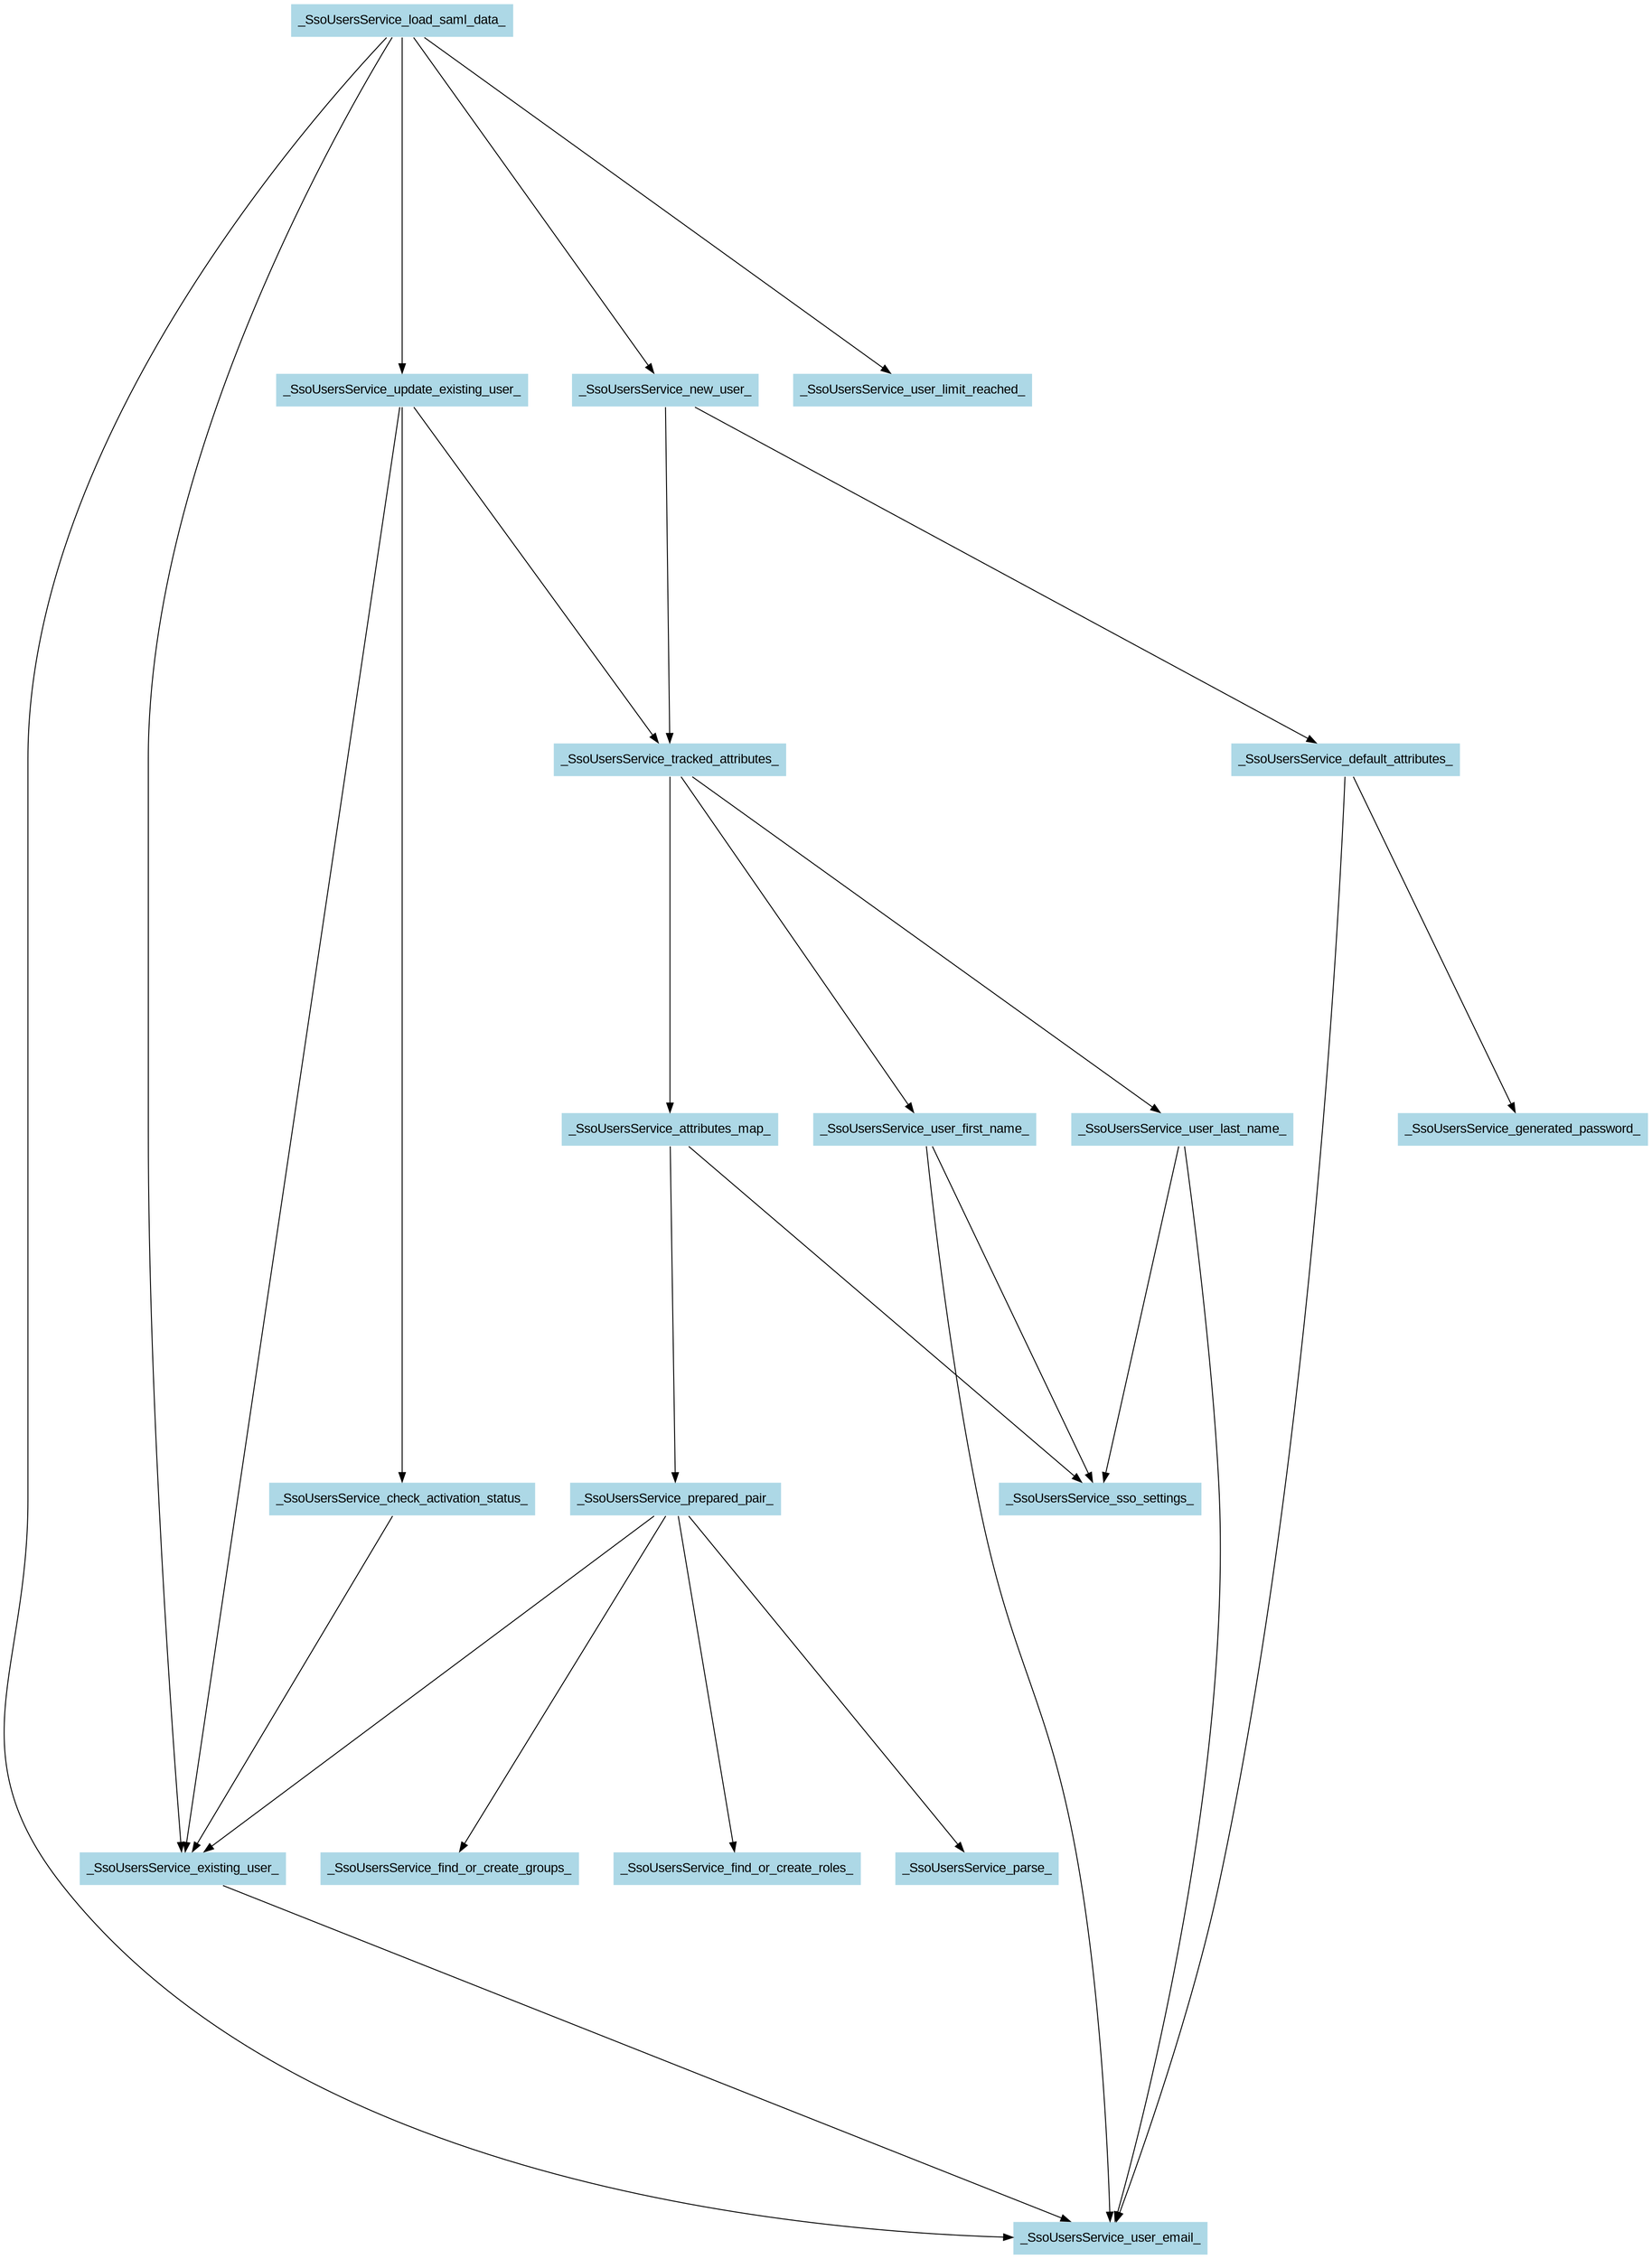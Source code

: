 digraph CallGraph {
ranksep=5;
nodesep=0.5;
node [fontname=Arial];
edge [fontname=Arial];
_SsoUsersService_load_saml_data_ -> _SsoUsersService_user_email_;
_SsoUsersService_load_saml_data_ [shape=box, style=filled, fillcolor=lightblue  , color=white];
_SsoUsersService_user_email_ [shape=box, style=filled, fillcolor=lightblue  , color=white];
_SsoUsersService_load_saml_data_ -> _SsoUsersService_existing_user_;
_SsoUsersService_existing_user_ [shape=box, style=filled, fillcolor=lightblue  , color=white];
_SsoUsersService_load_saml_data_ -> _SsoUsersService_update_existing_user_;
_SsoUsersService_update_existing_user_ [shape=box, style=filled, fillcolor=lightblue  , color=white];
_SsoUsersService_load_saml_data_ -> _SsoUsersService_user_limit_reached_;
_SsoUsersService_user_limit_reached_ [shape=box, style=filled, fillcolor=lightblue  , color=white];
_SsoUsersService_load_saml_data_ -> _SsoUsersService_new_user_;
_SsoUsersService_new_user_ [shape=box, style=filled, fillcolor=lightblue  , color=white];
_SsoUsersService_new_user_ -> _SsoUsersService_default_attributes_;
_SsoUsersService_default_attributes_ [shape=box, style=filled, fillcolor=lightblue  , color=white];
_SsoUsersService_new_user_ -> _SsoUsersService_tracked_attributes_;
_SsoUsersService_tracked_attributes_ [shape=box, style=filled, fillcolor=lightblue  , color=white];
_SsoUsersService_existing_user_ -> _SsoUsersService_user_email_;
_SsoUsersService_check_activation_status_ -> _SsoUsersService_existing_user_;
_SsoUsersService_check_activation_status_ [shape=box, style=filled, fillcolor=lightblue  , color=white];
_SsoUsersService_update_existing_user_ -> _SsoUsersService_existing_user_;
_SsoUsersService_update_existing_user_ -> _SsoUsersService_tracked_attributes_;
_SsoUsersService_update_existing_user_ -> _SsoUsersService_check_activation_status_;
_SsoUsersService_default_attributes_ -> _SsoUsersService_user_email_;
_SsoUsersService_default_attributes_ -> _SsoUsersService_generated_password_;
_SsoUsersService_generated_password_ [shape=box, style=filled, fillcolor=lightblue  , color=white];
_SsoUsersService_tracked_attributes_ -> _SsoUsersService_user_first_name_;
_SsoUsersService_user_first_name_ [shape=box, style=filled, fillcolor=lightblue  , color=white];
_SsoUsersService_tracked_attributes_ -> _SsoUsersService_user_last_name_;
_SsoUsersService_user_last_name_ [shape=box, style=filled, fillcolor=lightblue  , color=white];
_SsoUsersService_tracked_attributes_ -> _SsoUsersService_attributes_map_;
_SsoUsersService_attributes_map_ [shape=box, style=filled, fillcolor=lightblue  , color=white];
_SsoUsersService_user_first_name_ -> _SsoUsersService_sso_settings_;
_SsoUsersService_sso_settings_ [shape=box, style=filled, fillcolor=lightblue  , color=white];
_SsoUsersService_user_first_name_ -> _SsoUsersService_user_email_;
_SsoUsersService_user_last_name_ -> _SsoUsersService_sso_settings_;
_SsoUsersService_user_last_name_ -> _SsoUsersService_user_email_;
_SsoUsersService_attributes_map_ -> _SsoUsersService_sso_settings_;
_SsoUsersService_attributes_map_ -> _SsoUsersService_prepared_pair_;
_SsoUsersService_prepared_pair_ [shape=box, style=filled, fillcolor=lightblue  , color=white];
_SsoUsersService_prepared_pair_ -> _SsoUsersService_parse_;
_SsoUsersService_parse_ [shape=box, style=filled, fillcolor=lightblue  , color=white];
_SsoUsersService_prepared_pair_ -> _SsoUsersService_existing_user_;
_SsoUsersService_prepared_pair_ -> _SsoUsersService_find_or_create_groups_;
_SsoUsersService_find_or_create_groups_ [shape=box, style=filled, fillcolor=lightblue  , color=white];
_SsoUsersService_prepared_pair_ -> _SsoUsersService_find_or_create_roles_;
_SsoUsersService_find_or_create_roles_ [shape=box, style=filled, fillcolor=lightblue  , color=white];
}
